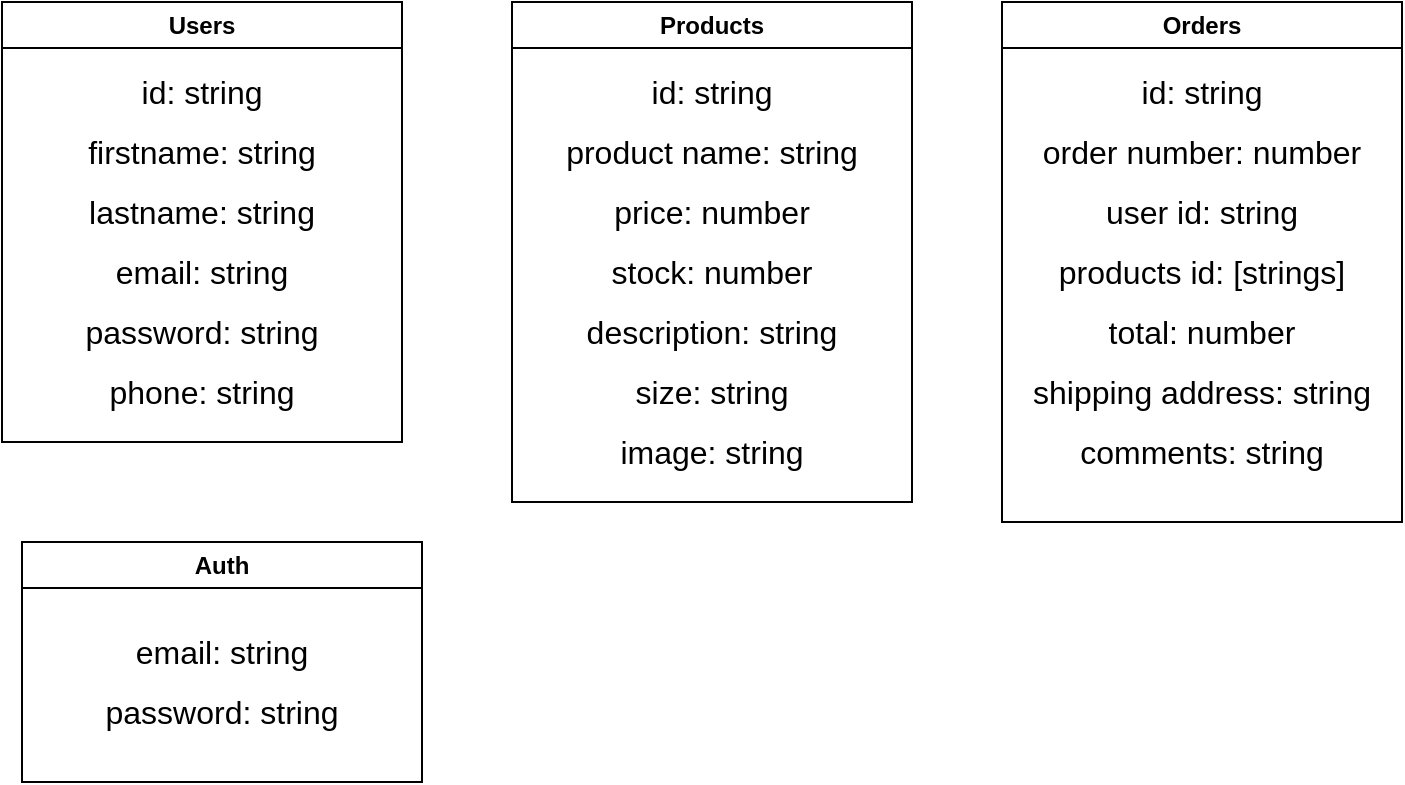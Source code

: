 <mxfile>
    <diagram id="wtLi5luKq2pXlW8QisS0" name="Page-1">
        <mxGraphModel dx="734" dy="419" grid="1" gridSize="10" guides="1" tooltips="1" connect="1" arrows="1" fold="1" page="1" pageScale="1" pageWidth="850" pageHeight="1100" math="0" shadow="0">
            <root>
                <mxCell id="0"/>
                <mxCell id="1" parent="0"/>
                <mxCell id="11" value="Users" style="swimlane;whiteSpace=wrap;html=1;" parent="1" vertex="1">
                    <mxGeometry x="70" y="20" width="200" height="220" as="geometry"/>
                </mxCell>
                <mxCell id="13" value="&lt;font style=&quot;font-size: 16px;&quot;&gt;id: string&lt;/font&gt;" style="text;strokeColor=none;align=center;fillColor=none;html=1;verticalAlign=middle;whiteSpace=wrap;rounded=0;" parent="11" vertex="1">
                    <mxGeometry y="30" width="200" height="30" as="geometry"/>
                </mxCell>
                <mxCell id="15" value="&lt;font style=&quot;font-size: 16px;&quot;&gt;firstname: string&lt;/font&gt;" style="text;strokeColor=none;align=center;fillColor=none;html=1;verticalAlign=middle;whiteSpace=wrap;rounded=0;" parent="11" vertex="1">
                    <mxGeometry y="60" width="200" height="30" as="geometry"/>
                </mxCell>
                <mxCell id="16" value="&lt;font style=&quot;font-size: 16px;&quot;&gt;lastname: string&lt;/font&gt;" style="text;strokeColor=none;align=center;fillColor=none;html=1;verticalAlign=middle;whiteSpace=wrap;rounded=0;" parent="11" vertex="1">
                    <mxGeometry y="90" width="200" height="30" as="geometry"/>
                </mxCell>
                <mxCell id="17" value="&lt;font style=&quot;font-size: 16px;&quot;&gt;email: string&lt;/font&gt;" style="text;strokeColor=none;align=center;fillColor=none;html=1;verticalAlign=middle;whiteSpace=wrap;rounded=0;" parent="11" vertex="1">
                    <mxGeometry y="120" width="200" height="30" as="geometry"/>
                </mxCell>
                <mxCell id="18" value="&lt;font style=&quot;font-size: 16px;&quot;&gt;password: string&lt;/font&gt;" style="text;strokeColor=none;align=center;fillColor=none;html=1;verticalAlign=middle;whiteSpace=wrap;rounded=0;" parent="11" vertex="1">
                    <mxGeometry y="150" width="200" height="30" as="geometry"/>
                </mxCell>
                <mxCell id="19" value="&lt;font style=&quot;font-size: 16px;&quot;&gt;phone: string&lt;/font&gt;" style="text;strokeColor=none;align=center;fillColor=none;html=1;verticalAlign=middle;whiteSpace=wrap;rounded=0;" parent="11" vertex="1">
                    <mxGeometry y="180" width="200" height="30" as="geometry"/>
                </mxCell>
                <mxCell id="12" value="Products" style="swimlane;whiteSpace=wrap;html=1;" parent="1" vertex="1">
                    <mxGeometry x="325" y="20" width="200" height="250" as="geometry"/>
                </mxCell>
                <mxCell id="20" value="&lt;font style=&quot;font-size: 16px;&quot;&gt;id: string&lt;/font&gt;" style="text;strokeColor=none;align=center;fillColor=none;html=1;verticalAlign=middle;whiteSpace=wrap;rounded=0;" parent="12" vertex="1">
                    <mxGeometry y="30" width="200" height="30" as="geometry"/>
                </mxCell>
                <mxCell id="21" value="&lt;font style=&quot;font-size: 16px;&quot;&gt;product name: string&lt;/font&gt;" style="text;strokeColor=none;align=center;fillColor=none;html=1;verticalAlign=middle;whiteSpace=wrap;rounded=0;" parent="12" vertex="1">
                    <mxGeometry y="60" width="200" height="30" as="geometry"/>
                </mxCell>
                <mxCell id="22" value="&lt;font style=&quot;font-size: 16px;&quot;&gt;price: number&lt;/font&gt;" style="text;strokeColor=none;align=center;fillColor=none;html=1;verticalAlign=middle;whiteSpace=wrap;rounded=0;" parent="12" vertex="1">
                    <mxGeometry y="90" width="200" height="30" as="geometry"/>
                </mxCell>
                <mxCell id="23" value="&lt;font style=&quot;font-size: 16px;&quot;&gt;stock: number&lt;/font&gt;" style="text;strokeColor=none;align=center;fillColor=none;html=1;verticalAlign=middle;whiteSpace=wrap;rounded=0;" parent="12" vertex="1">
                    <mxGeometry y="120" width="200" height="30" as="geometry"/>
                </mxCell>
                <mxCell id="24" value="&lt;font style=&quot;font-size: 16px;&quot;&gt;description: string&lt;/font&gt;" style="text;strokeColor=none;align=center;fillColor=none;html=1;verticalAlign=middle;whiteSpace=wrap;rounded=0;" parent="12" vertex="1">
                    <mxGeometry y="150" width="200" height="30" as="geometry"/>
                </mxCell>
                <mxCell id="25" value="&lt;font style=&quot;font-size: 16px;&quot;&gt;size: string&lt;/font&gt;" style="text;strokeColor=none;align=center;fillColor=none;html=1;verticalAlign=middle;whiteSpace=wrap;rounded=0;" parent="12" vertex="1">
                    <mxGeometry y="180" width="200" height="30" as="geometry"/>
                </mxCell>
                <mxCell id="41" value="&lt;font style=&quot;font-size: 16px;&quot;&gt;image: string&lt;/font&gt;" style="text;strokeColor=none;align=center;fillColor=none;html=1;verticalAlign=middle;whiteSpace=wrap;rounded=0;" parent="12" vertex="1">
                    <mxGeometry y="210" width="200" height="30" as="geometry"/>
                </mxCell>
                <mxCell id="26" value="Orders" style="swimlane;whiteSpace=wrap;html=1;" parent="1" vertex="1">
                    <mxGeometry x="570" y="20" width="200" height="260" as="geometry"/>
                </mxCell>
                <mxCell id="27" value="&lt;font style=&quot;font-size: 16px;&quot;&gt;id: string&lt;/font&gt;" style="text;strokeColor=none;align=center;fillColor=none;html=1;verticalAlign=middle;whiteSpace=wrap;rounded=0;" parent="26" vertex="1">
                    <mxGeometry y="30" width="200" height="30" as="geometry"/>
                </mxCell>
                <mxCell id="28" value="&lt;font style=&quot;font-size: 16px;&quot;&gt;order number: number&lt;/font&gt;" style="text;strokeColor=none;align=center;fillColor=none;html=1;verticalAlign=middle;whiteSpace=wrap;rounded=0;" parent="26" vertex="1">
                    <mxGeometry y="60" width="200" height="30" as="geometry"/>
                </mxCell>
                <mxCell id="29" value="&lt;span style=&quot;font-size: 16px;&quot;&gt;user id: string&lt;/span&gt;" style="text;strokeColor=none;align=center;fillColor=none;html=1;verticalAlign=middle;whiteSpace=wrap;rounded=0;" parent="26" vertex="1">
                    <mxGeometry y="90" width="200" height="30" as="geometry"/>
                </mxCell>
                <mxCell id="30" value="&lt;font style=&quot;font-size: 16px;&quot;&gt;products id: [strings]&lt;/font&gt;" style="text;strokeColor=none;align=center;fillColor=none;html=1;verticalAlign=middle;whiteSpace=wrap;rounded=0;" parent="26" vertex="1">
                    <mxGeometry y="120" width="200" height="30" as="geometry"/>
                </mxCell>
                <mxCell id="31" value="&lt;font style=&quot;font-size: 16px;&quot;&gt;total: number&lt;/font&gt;" style="text;strokeColor=none;align=center;fillColor=none;html=1;verticalAlign=middle;whiteSpace=wrap;rounded=0;" parent="26" vertex="1">
                    <mxGeometry y="150" width="200" height="30" as="geometry"/>
                </mxCell>
                <mxCell id="32" value="&lt;span style=&quot;font-size: 16px;&quot;&gt;shipping address: string&lt;/span&gt;" style="text;strokeColor=none;align=center;fillColor=none;html=1;verticalAlign=middle;whiteSpace=wrap;rounded=0;" parent="26" vertex="1">
                    <mxGeometry y="180" width="200" height="30" as="geometry"/>
                </mxCell>
                <mxCell id="33" value="&lt;span style=&quot;font-size: 16px;&quot;&gt;comments: string&lt;/span&gt;" style="text;strokeColor=none;align=center;fillColor=none;html=1;verticalAlign=middle;whiteSpace=wrap;rounded=0;" parent="26" vertex="1">
                    <mxGeometry y="210" width="200" height="30" as="geometry"/>
                </mxCell>
                <mxCell id="34" value="Auth" style="swimlane;whiteSpace=wrap;html=1;" parent="1" vertex="1">
                    <mxGeometry x="80" y="290" width="200" height="120" as="geometry"/>
                </mxCell>
                <mxCell id="38" value="&lt;font style=&quot;font-size: 16px;&quot;&gt;email: string&lt;/font&gt;" style="text;strokeColor=none;align=center;fillColor=none;html=1;verticalAlign=middle;whiteSpace=wrap;rounded=0;" parent="34" vertex="1">
                    <mxGeometry y="40" width="200" height="30" as="geometry"/>
                </mxCell>
                <mxCell id="39" value="&lt;font style=&quot;font-size: 16px;&quot;&gt;password: string&lt;/font&gt;" style="text;strokeColor=none;align=center;fillColor=none;html=1;verticalAlign=middle;whiteSpace=wrap;rounded=0;" parent="34" vertex="1">
                    <mxGeometry y="70" width="200" height="30" as="geometry"/>
                </mxCell>
            </root>
        </mxGraphModel>
    </diagram>
</mxfile>